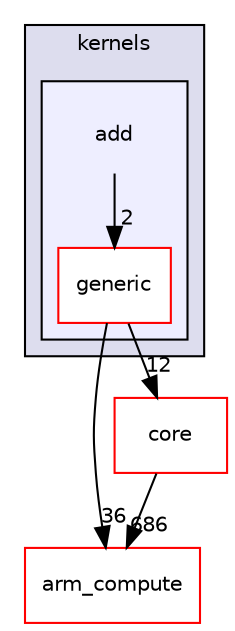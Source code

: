 digraph "src/cpu/kernels/add" {
  compound=true
  node [ fontsize="10", fontname="Helvetica"];
  edge [ labelfontsize="10", labelfontname="Helvetica"];
  subgraph clusterdir_1de7bcbbdec2bf3559cb3c688662d4f5 {
    graph [ bgcolor="#ddddee", pencolor="black", label="kernels" fontname="Helvetica", fontsize="10", URL="dir_1de7bcbbdec2bf3559cb3c688662d4f5.xhtml"]
  subgraph clusterdir_7f0c74cf3e327840dbe789f241faca2d {
    graph [ bgcolor="#eeeeff", pencolor="black", label="" URL="dir_7f0c74cf3e327840dbe789f241faca2d.xhtml"];
    dir_7f0c74cf3e327840dbe789f241faca2d [shape=plaintext label="add"];
  dir_b53f57400ea055fa5d0efec8ea5037d2 [shape=box label="generic" fillcolor="white" style="filled" color="red" URL="dir_b53f57400ea055fa5d0efec8ea5037d2.xhtml"];
  }
  }
  dir_214608ef36d61442cb2b0c1c4e9a7def [shape=box label="arm_compute" fillcolor="white" style="filled" color="red" URL="dir_214608ef36d61442cb2b0c1c4e9a7def.xhtml"];
  dir_aebb8dcc11953d78e620bbef0b9e2183 [shape=box label="core" fillcolor="white" style="filled" color="red" URL="dir_aebb8dcc11953d78e620bbef0b9e2183.xhtml"];
  dir_aebb8dcc11953d78e620bbef0b9e2183->dir_214608ef36d61442cb2b0c1c4e9a7def [headlabel="686", labeldistance=1.5 headhref="dir_000017_000000.xhtml"];
  dir_b53f57400ea055fa5d0efec8ea5037d2->dir_214608ef36d61442cb2b0c1c4e9a7def [headlabel="36", labeldistance=1.5 headhref="dir_000421_000000.xhtml"];
  dir_b53f57400ea055fa5d0efec8ea5037d2->dir_aebb8dcc11953d78e620bbef0b9e2183 [headlabel="12", labeldistance=1.5 headhref="dir_000421_000017.xhtml"];
  dir_7f0c74cf3e327840dbe789f241faca2d->dir_b53f57400ea055fa5d0efec8ea5037d2 [headlabel="2", labeldistance=1.5 headhref="dir_000376_000421.xhtml"];
}
